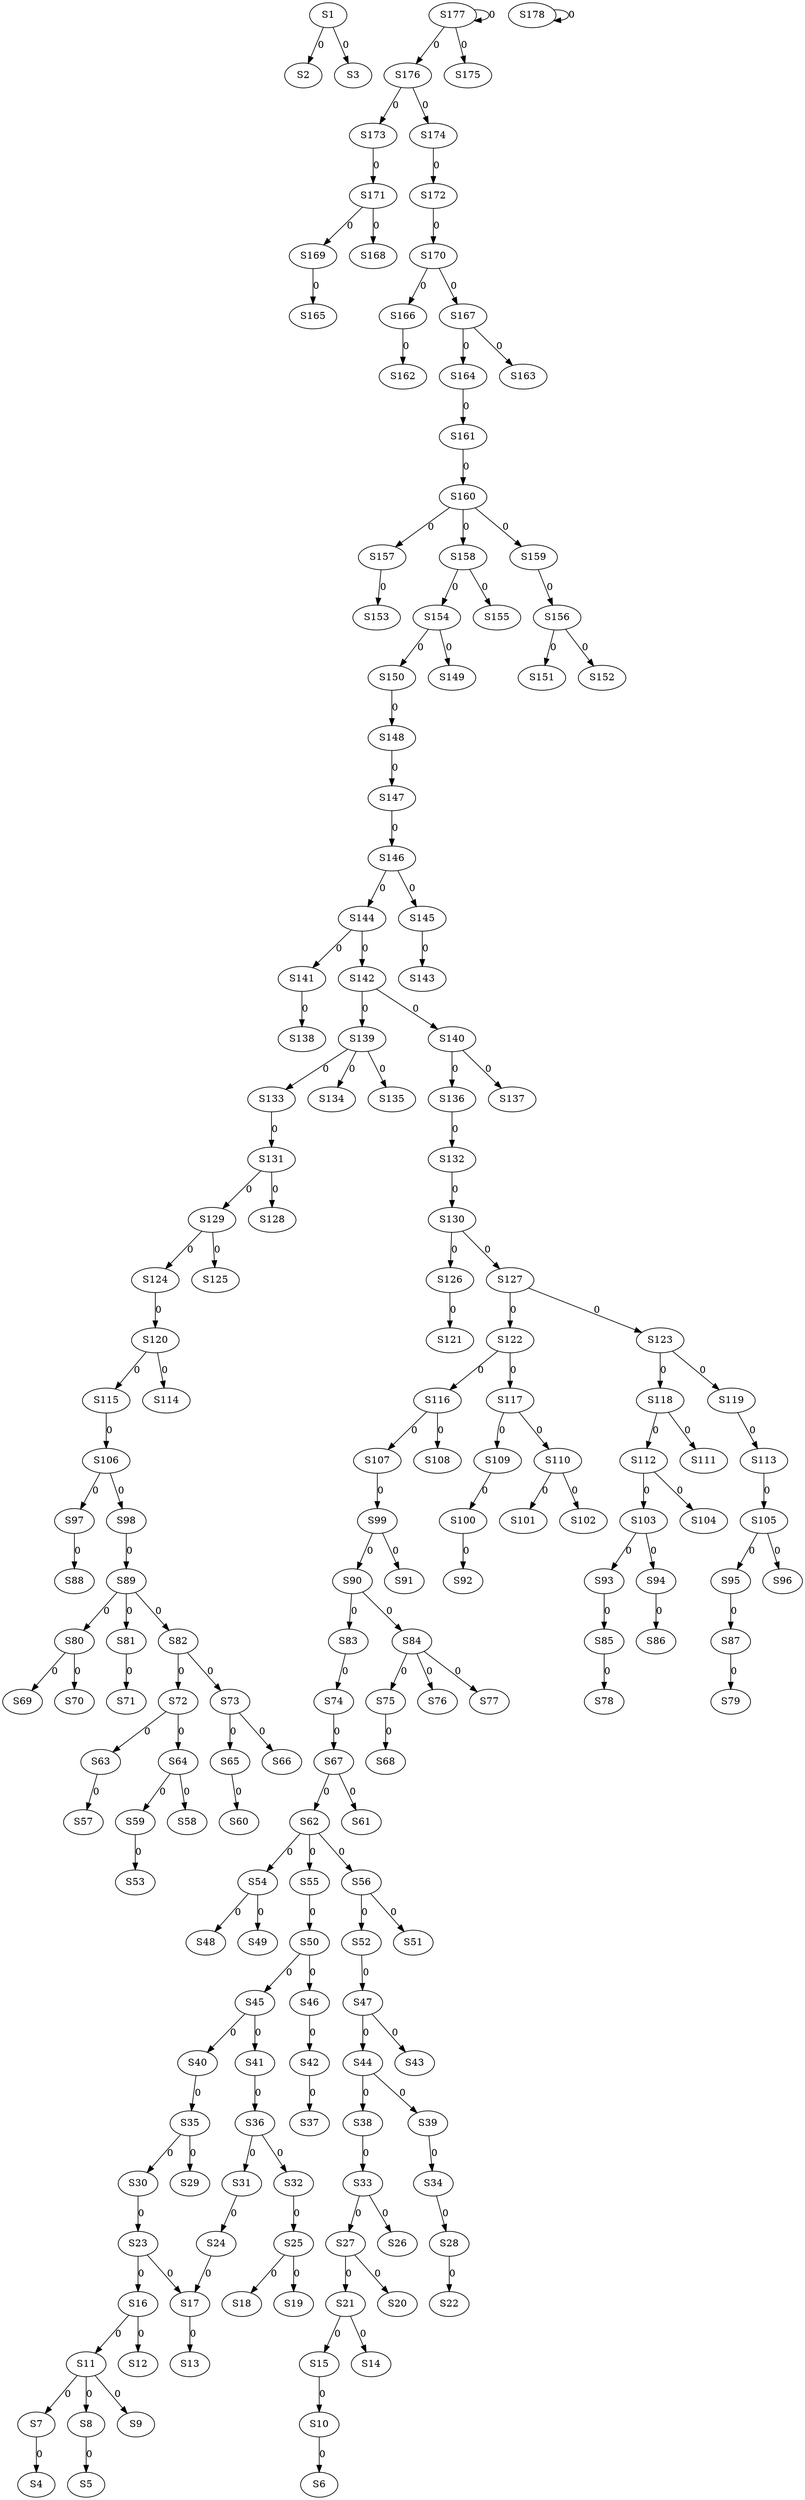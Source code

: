 strict digraph {
	S1 -> S2 [ label = 0 ];
	S1 -> S3 [ label = 0 ];
	S7 -> S4 [ label = 0 ];
	S8 -> S5 [ label = 0 ];
	S10 -> S6 [ label = 0 ];
	S11 -> S7 [ label = 0 ];
	S11 -> S8 [ label = 0 ];
	S11 -> S9 [ label = 0 ];
	S15 -> S10 [ label = 0 ];
	S16 -> S11 [ label = 0 ];
	S16 -> S12 [ label = 0 ];
	S17 -> S13 [ label = 0 ];
	S21 -> S14 [ label = 0 ];
	S21 -> S15 [ label = 0 ];
	S23 -> S16 [ label = 0 ];
	S23 -> S17 [ label = 0 ];
	S25 -> S18 [ label = 0 ];
	S25 -> S19 [ label = 0 ];
	S27 -> S20 [ label = 0 ];
	S27 -> S21 [ label = 0 ];
	S28 -> S22 [ label = 0 ];
	S30 -> S23 [ label = 0 ];
	S31 -> S24 [ label = 0 ];
	S32 -> S25 [ label = 0 ];
	S33 -> S26 [ label = 0 ];
	S33 -> S27 [ label = 0 ];
	S34 -> S28 [ label = 0 ];
	S35 -> S29 [ label = 0 ];
	S35 -> S30 [ label = 0 ];
	S36 -> S31 [ label = 0 ];
	S36 -> S32 [ label = 0 ];
	S38 -> S33 [ label = 0 ];
	S39 -> S34 [ label = 0 ];
	S40 -> S35 [ label = 0 ];
	S41 -> S36 [ label = 0 ];
	S42 -> S37 [ label = 0 ];
	S44 -> S38 [ label = 0 ];
	S44 -> S39 [ label = 0 ];
	S45 -> S40 [ label = 0 ];
	S45 -> S41 [ label = 0 ];
	S46 -> S42 [ label = 0 ];
	S47 -> S43 [ label = 0 ];
	S47 -> S44 [ label = 0 ];
	S50 -> S45 [ label = 0 ];
	S50 -> S46 [ label = 0 ];
	S52 -> S47 [ label = 0 ];
	S54 -> S48 [ label = 0 ];
	S54 -> S49 [ label = 0 ];
	S55 -> S50 [ label = 0 ];
	S56 -> S51 [ label = 0 ];
	S56 -> S52 [ label = 0 ];
	S59 -> S53 [ label = 0 ];
	S62 -> S54 [ label = 0 ];
	S62 -> S55 [ label = 0 ];
	S62 -> S56 [ label = 0 ];
	S63 -> S57 [ label = 0 ];
	S64 -> S58 [ label = 0 ];
	S64 -> S59 [ label = 0 ];
	S65 -> S60 [ label = 0 ];
	S67 -> S61 [ label = 0 ];
	S67 -> S62 [ label = 0 ];
	S72 -> S63 [ label = 0 ];
	S72 -> S64 [ label = 0 ];
	S73 -> S65 [ label = 0 ];
	S73 -> S66 [ label = 0 ];
	S74 -> S67 [ label = 0 ];
	S75 -> S68 [ label = 0 ];
	S80 -> S69 [ label = 0 ];
	S80 -> S70 [ label = 0 ];
	S81 -> S71 [ label = 0 ];
	S82 -> S72 [ label = 0 ];
	S82 -> S73 [ label = 0 ];
	S83 -> S74 [ label = 0 ];
	S84 -> S75 [ label = 0 ];
	S84 -> S76 [ label = 0 ];
	S84 -> S77 [ label = 0 ];
	S85 -> S78 [ label = 0 ];
	S87 -> S79 [ label = 0 ];
	S89 -> S80 [ label = 0 ];
	S89 -> S81 [ label = 0 ];
	S89 -> S82 [ label = 0 ];
	S90 -> S83 [ label = 0 ];
	S90 -> S84 [ label = 0 ];
	S93 -> S85 [ label = 0 ];
	S94 -> S86 [ label = 0 ];
	S95 -> S87 [ label = 0 ];
	S97 -> S88 [ label = 0 ];
	S98 -> S89 [ label = 0 ];
	S99 -> S90 [ label = 0 ];
	S99 -> S91 [ label = 0 ];
	S100 -> S92 [ label = 0 ];
	S103 -> S93 [ label = 0 ];
	S103 -> S94 [ label = 0 ];
	S105 -> S95 [ label = 0 ];
	S105 -> S96 [ label = 0 ];
	S106 -> S97 [ label = 0 ];
	S106 -> S98 [ label = 0 ];
	S107 -> S99 [ label = 0 ];
	S109 -> S100 [ label = 0 ];
	S110 -> S101 [ label = 0 ];
	S110 -> S102 [ label = 0 ];
	S112 -> S103 [ label = 0 ];
	S112 -> S104 [ label = 0 ];
	S113 -> S105 [ label = 0 ];
	S115 -> S106 [ label = 0 ];
	S116 -> S107 [ label = 0 ];
	S116 -> S108 [ label = 0 ];
	S117 -> S109 [ label = 0 ];
	S117 -> S110 [ label = 0 ];
	S118 -> S111 [ label = 0 ];
	S118 -> S112 [ label = 0 ];
	S119 -> S113 [ label = 0 ];
	S120 -> S114 [ label = 0 ];
	S120 -> S115 [ label = 0 ];
	S122 -> S116 [ label = 0 ];
	S122 -> S117 [ label = 0 ];
	S123 -> S118 [ label = 0 ];
	S123 -> S119 [ label = 0 ];
	S124 -> S120 [ label = 0 ];
	S126 -> S121 [ label = 0 ];
	S127 -> S122 [ label = 0 ];
	S127 -> S123 [ label = 0 ];
	S129 -> S124 [ label = 0 ];
	S129 -> S125 [ label = 0 ];
	S130 -> S126 [ label = 0 ];
	S130 -> S127 [ label = 0 ];
	S131 -> S128 [ label = 0 ];
	S131 -> S129 [ label = 0 ];
	S132 -> S130 [ label = 0 ];
	S133 -> S131 [ label = 0 ];
	S136 -> S132 [ label = 0 ];
	S139 -> S133 [ label = 0 ];
	S139 -> S134 [ label = 0 ];
	S139 -> S135 [ label = 0 ];
	S140 -> S136 [ label = 0 ];
	S140 -> S137 [ label = 0 ];
	S141 -> S138 [ label = 0 ];
	S142 -> S139 [ label = 0 ];
	S142 -> S140 [ label = 0 ];
	S144 -> S141 [ label = 0 ];
	S144 -> S142 [ label = 0 ];
	S145 -> S143 [ label = 0 ];
	S146 -> S144 [ label = 0 ];
	S146 -> S145 [ label = 0 ];
	S147 -> S146 [ label = 0 ];
	S148 -> S147 [ label = 0 ];
	S150 -> S148 [ label = 0 ];
	S154 -> S149 [ label = 0 ];
	S154 -> S150 [ label = 0 ];
	S156 -> S151 [ label = 0 ];
	S156 -> S152 [ label = 0 ];
	S157 -> S153 [ label = 0 ];
	S158 -> S154 [ label = 0 ];
	S158 -> S155 [ label = 0 ];
	S159 -> S156 [ label = 0 ];
	S160 -> S157 [ label = 0 ];
	S160 -> S158 [ label = 0 ];
	S160 -> S159 [ label = 0 ];
	S161 -> S160 [ label = 0 ];
	S164 -> S161 [ label = 0 ];
	S166 -> S162 [ label = 0 ];
	S167 -> S163 [ label = 0 ];
	S167 -> S164 [ label = 0 ];
	S169 -> S165 [ label = 0 ];
	S170 -> S166 [ label = 0 ];
	S170 -> S167 [ label = 0 ];
	S171 -> S168 [ label = 0 ];
	S171 -> S169 [ label = 0 ];
	S172 -> S170 [ label = 0 ];
	S173 -> S171 [ label = 0 ];
	S174 -> S172 [ label = 0 ];
	S176 -> S173 [ label = 0 ];
	S176 -> S174 [ label = 0 ];
	S177 -> S175 [ label = 0 ];
	S177 -> S176 [ label = 0 ];
	S177 -> S177 [ label = 0 ];
	S178 -> S178 [ label = 0 ];
	S24 -> S17 [ label = 0 ];
}